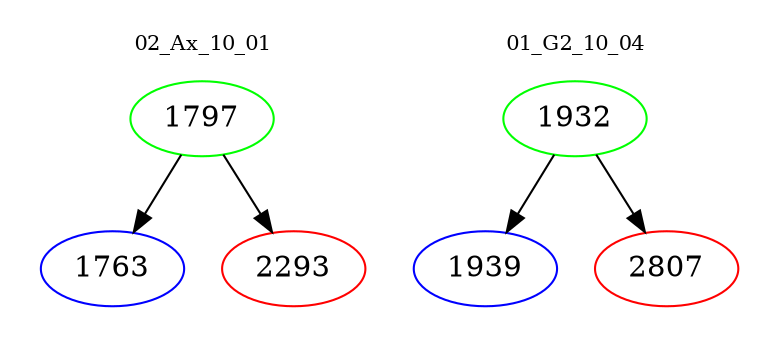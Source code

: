 digraph{
subgraph cluster_0 {
color = white
label = "02_Ax_10_01";
fontsize=10;
T0_1797 [label="1797", color="green"]
T0_1797 -> T0_1763 [color="black"]
T0_1763 [label="1763", color="blue"]
T0_1797 -> T0_2293 [color="black"]
T0_2293 [label="2293", color="red"]
}
subgraph cluster_1 {
color = white
label = "01_G2_10_04";
fontsize=10;
T1_1932 [label="1932", color="green"]
T1_1932 -> T1_1939 [color="black"]
T1_1939 [label="1939", color="blue"]
T1_1932 -> T1_2807 [color="black"]
T1_2807 [label="2807", color="red"]
}
}
